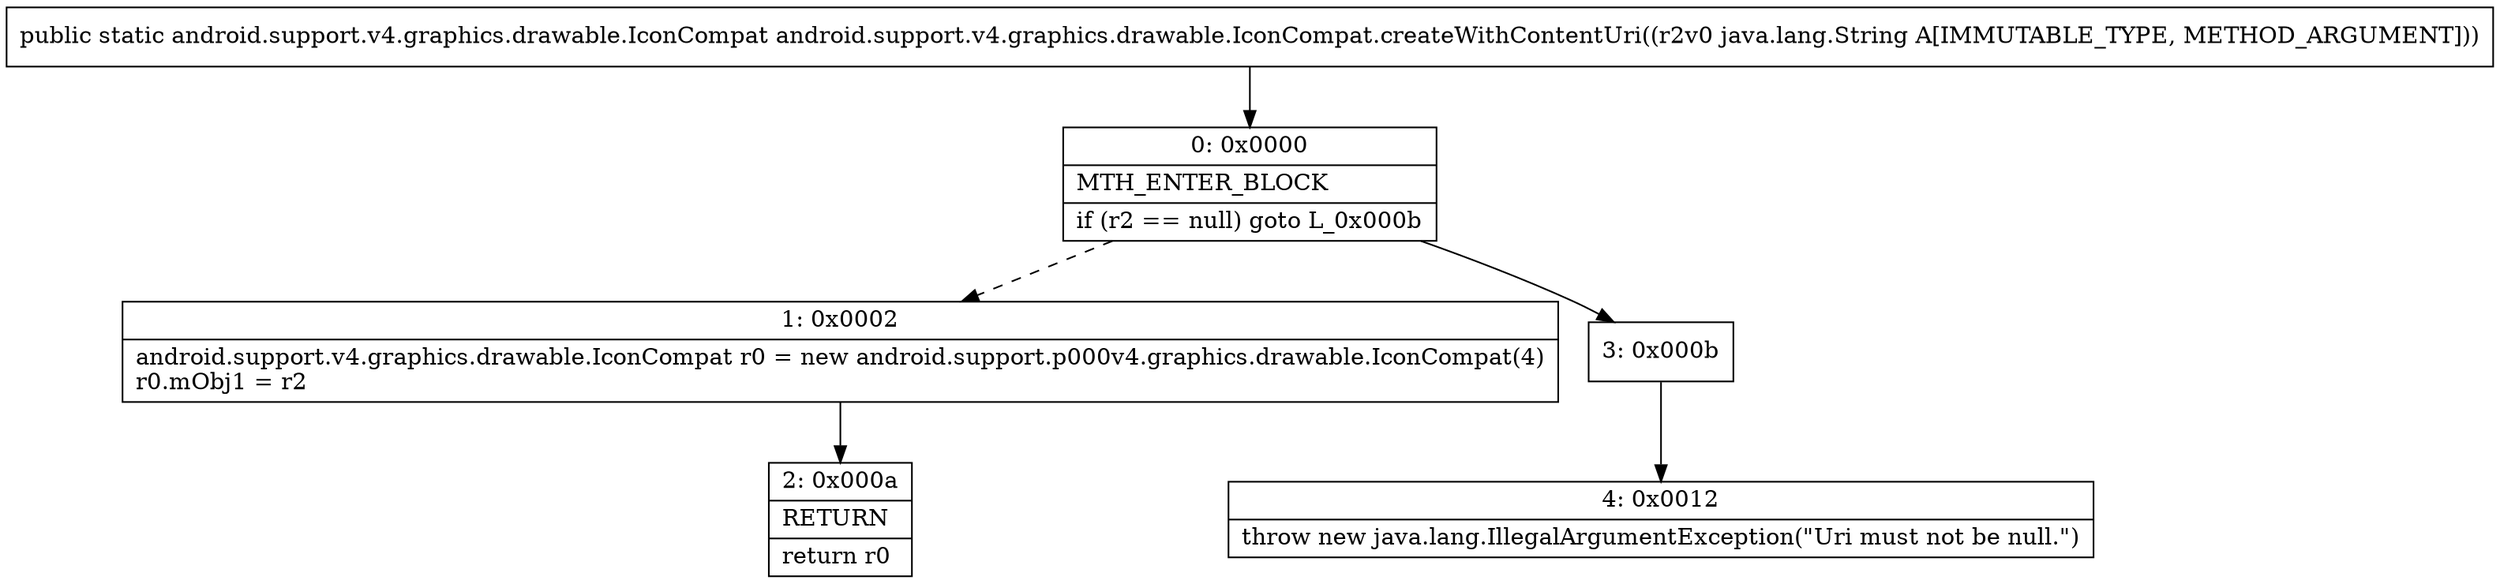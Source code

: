 digraph "CFG forandroid.support.v4.graphics.drawable.IconCompat.createWithContentUri(Ljava\/lang\/String;)Landroid\/support\/v4\/graphics\/drawable\/IconCompat;" {
Node_0 [shape=record,label="{0\:\ 0x0000|MTH_ENTER_BLOCK\l|if (r2 == null) goto L_0x000b\l}"];
Node_1 [shape=record,label="{1\:\ 0x0002|android.support.v4.graphics.drawable.IconCompat r0 = new android.support.p000v4.graphics.drawable.IconCompat(4)\lr0.mObj1 = r2\l}"];
Node_2 [shape=record,label="{2\:\ 0x000a|RETURN\l|return r0\l}"];
Node_3 [shape=record,label="{3\:\ 0x000b}"];
Node_4 [shape=record,label="{4\:\ 0x0012|throw new java.lang.IllegalArgumentException(\"Uri must not be null.\")\l}"];
MethodNode[shape=record,label="{public static android.support.v4.graphics.drawable.IconCompat android.support.v4.graphics.drawable.IconCompat.createWithContentUri((r2v0 java.lang.String A[IMMUTABLE_TYPE, METHOD_ARGUMENT])) }"];
MethodNode -> Node_0;
Node_0 -> Node_1[style=dashed];
Node_0 -> Node_3;
Node_1 -> Node_2;
Node_3 -> Node_4;
}

